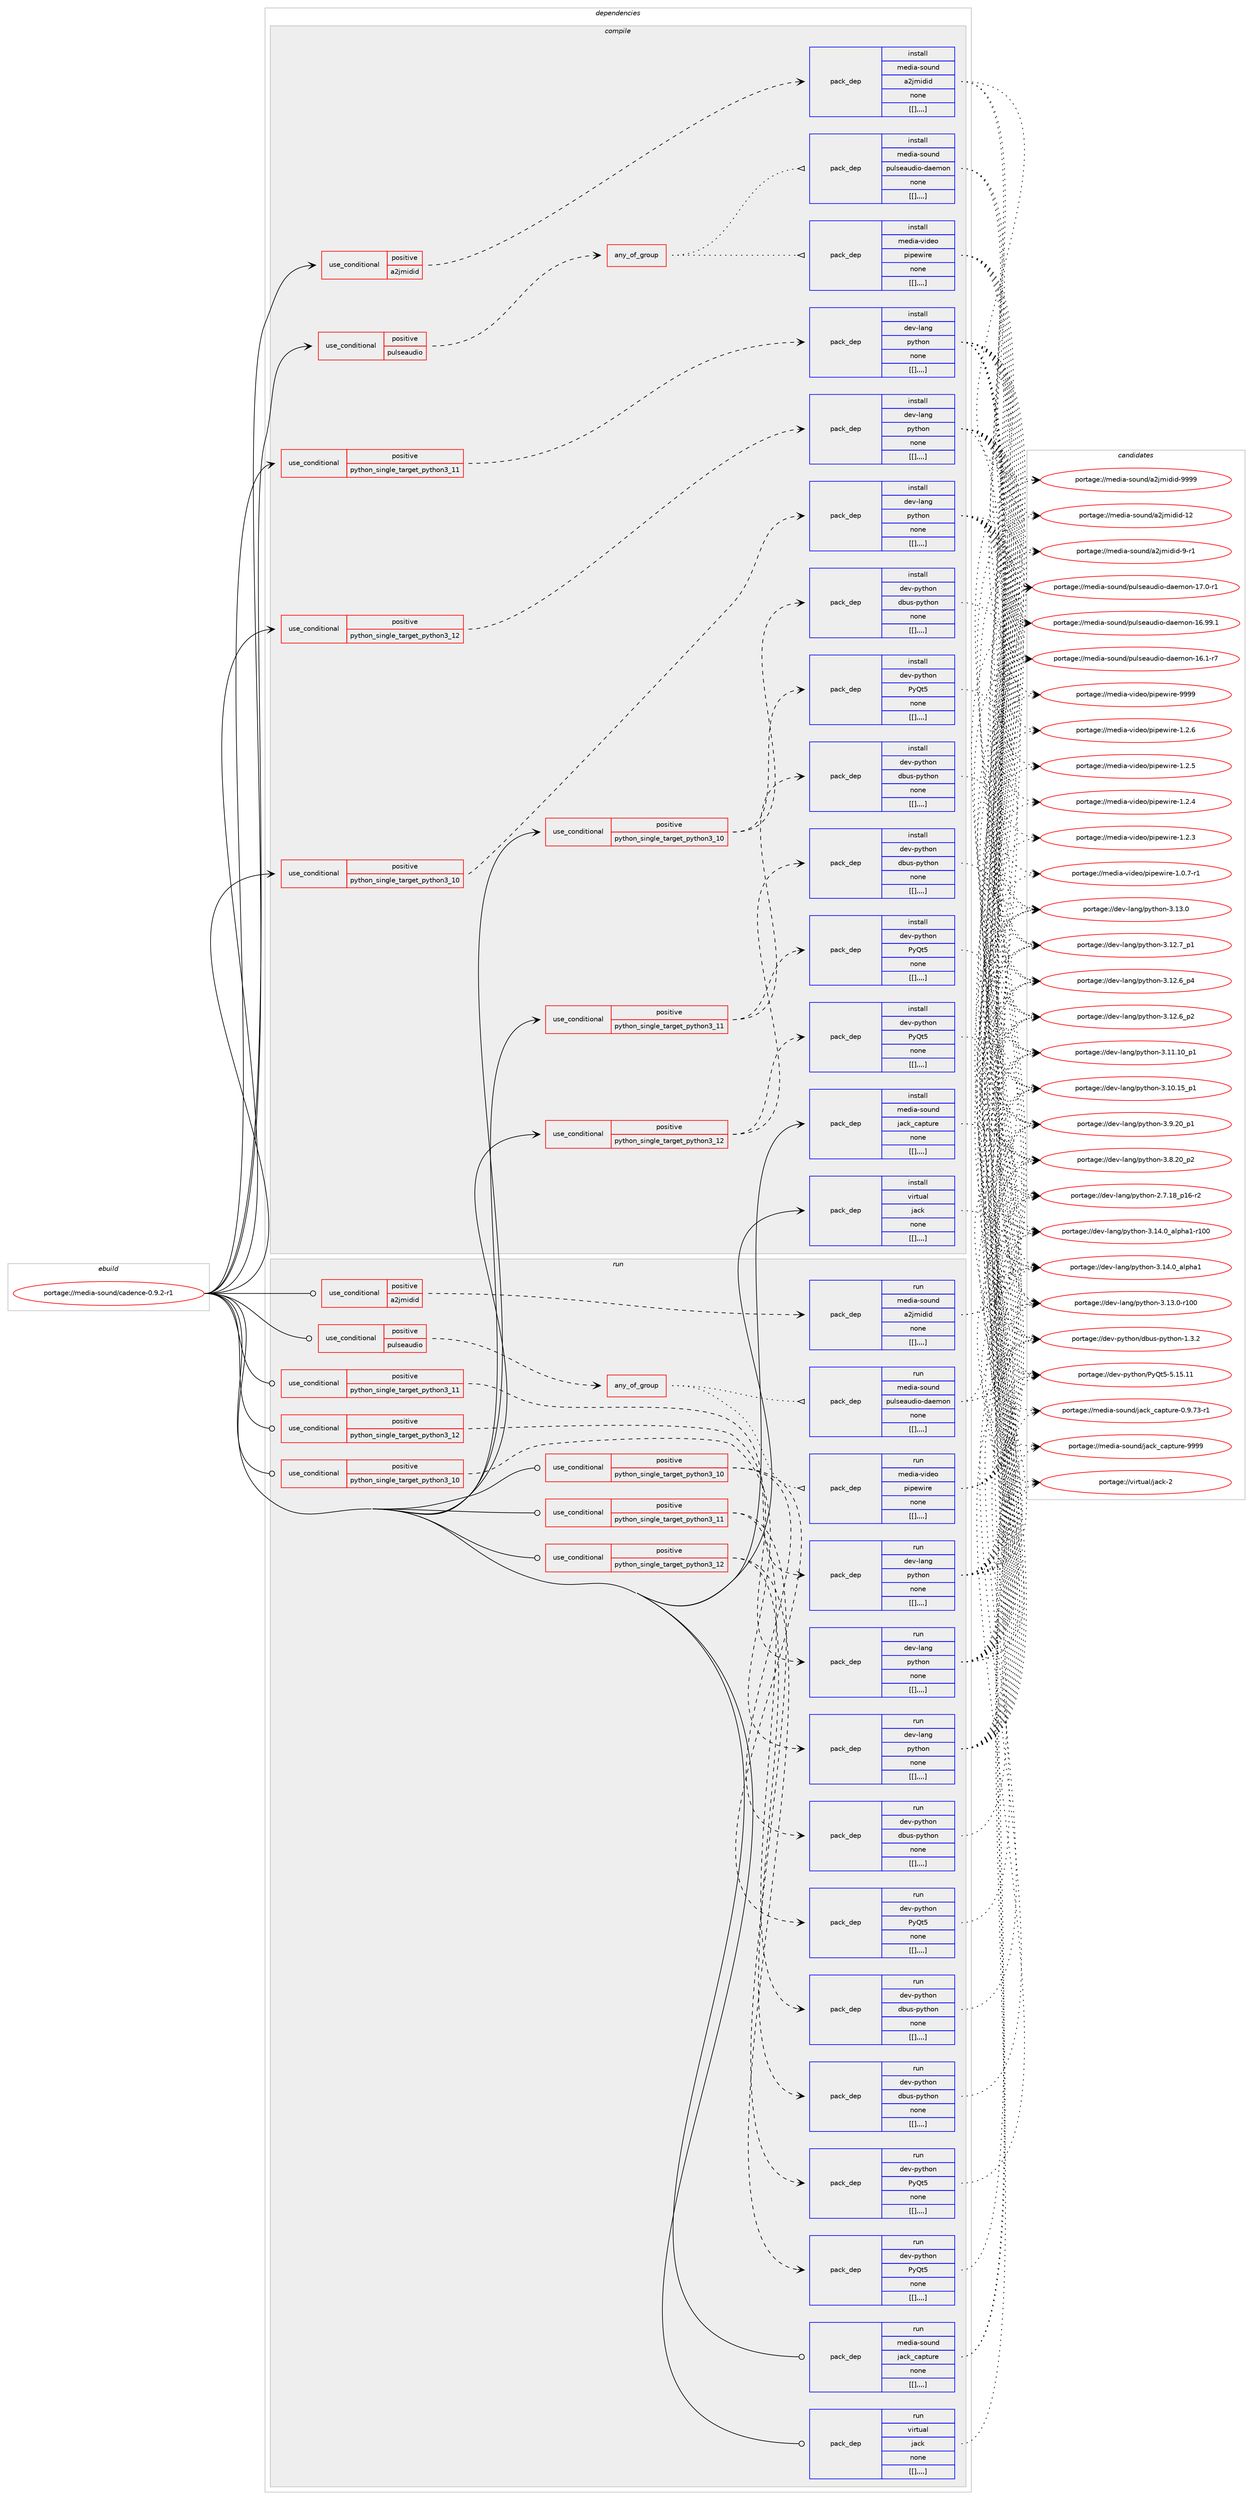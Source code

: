 digraph prolog {

# *************
# Graph options
# *************

newrank=true;
concentrate=true;
compound=true;
graph [rankdir=LR,fontname=Helvetica,fontsize=10,ranksep=1.5];#, ranksep=2.5, nodesep=0.2];
edge  [arrowhead=vee];
node  [fontname=Helvetica,fontsize=10];

# **********
# The ebuild
# **********

subgraph cluster_leftcol {
color=gray;
label=<<i>ebuild</i>>;
id [label="portage://media-sound/cadence-0.9.2-r1", color=red, width=4, href="../media-sound/cadence-0.9.2-r1.svg"];
}

# ****************
# The dependencies
# ****************

subgraph cluster_midcol {
color=gray;
label=<<i>dependencies</i>>;
subgraph cluster_compile {
fillcolor="#eeeeee";
style=filled;
label=<<i>compile</i>>;
subgraph cond85161 {
dependency334810 [label=<<TABLE BORDER="0" CELLBORDER="1" CELLSPACING="0" CELLPADDING="4"><TR><TD ROWSPAN="3" CELLPADDING="10">use_conditional</TD></TR><TR><TD>positive</TD></TR><TR><TD>a2jmidid</TD></TR></TABLE>>, shape=none, color=red];
subgraph pack246974 {
dependency334862 [label=<<TABLE BORDER="0" CELLBORDER="1" CELLSPACING="0" CELLPADDING="4" WIDTH="220"><TR><TD ROWSPAN="6" CELLPADDING="30">pack_dep</TD></TR><TR><TD WIDTH="110">install</TD></TR><TR><TD>media-sound</TD></TR><TR><TD>a2jmidid</TD></TR><TR><TD>none</TD></TR><TR><TD>[[],,,,]</TD></TR></TABLE>>, shape=none, color=blue];
}
dependency334810:e -> dependency334862:w [weight=20,style="dashed",arrowhead="vee"];
}
id:e -> dependency334810:w [weight=20,style="solid",arrowhead="vee"];
subgraph cond85171 {
dependency334868 [label=<<TABLE BORDER="0" CELLBORDER="1" CELLSPACING="0" CELLPADDING="4"><TR><TD ROWSPAN="3" CELLPADDING="10">use_conditional</TD></TR><TR><TD>positive</TD></TR><TR><TD>pulseaudio</TD></TR></TABLE>>, shape=none, color=red];
subgraph any2559 {
dependency334889 [label=<<TABLE BORDER="0" CELLBORDER="1" CELLSPACING="0" CELLPADDING="4"><TR><TD CELLPADDING="10">any_of_group</TD></TR></TABLE>>, shape=none, color=red];subgraph pack247002 {
dependency334944 [label=<<TABLE BORDER="0" CELLBORDER="1" CELLSPACING="0" CELLPADDING="4" WIDTH="220"><TR><TD ROWSPAN="6" CELLPADDING="30">pack_dep</TD></TR><TR><TD WIDTH="110">install</TD></TR><TR><TD>media-video</TD></TR><TR><TD>pipewire</TD></TR><TR><TD>none</TD></TR><TR><TD>[[],,,,]</TD></TR></TABLE>>, shape=none, color=blue];
}
dependency334889:e -> dependency334944:w [weight=20,style="dotted",arrowhead="oinv"];
subgraph pack247047 {
dependency335000 [label=<<TABLE BORDER="0" CELLBORDER="1" CELLSPACING="0" CELLPADDING="4" WIDTH="220"><TR><TD ROWSPAN="6" CELLPADDING="30">pack_dep</TD></TR><TR><TD WIDTH="110">install</TD></TR><TR><TD>media-sound</TD></TR><TR><TD>pulseaudio-daemon</TD></TR><TR><TD>none</TD></TR><TR><TD>[[],,,,]</TD></TR></TABLE>>, shape=none, color=blue];
}
dependency334889:e -> dependency335000:w [weight=20,style="dotted",arrowhead="oinv"];
}
dependency334868:e -> dependency334889:w [weight=20,style="dashed",arrowhead="vee"];
}
id:e -> dependency334868:w [weight=20,style="solid",arrowhead="vee"];
subgraph cond85212 {
dependency335140 [label=<<TABLE BORDER="0" CELLBORDER="1" CELLSPACING="0" CELLPADDING="4"><TR><TD ROWSPAN="3" CELLPADDING="10">use_conditional</TD></TR><TR><TD>positive</TD></TR><TR><TD>python_single_target_python3_10</TD></TR></TABLE>>, shape=none, color=red];
subgraph pack247168 {
dependency335142 [label=<<TABLE BORDER="0" CELLBORDER="1" CELLSPACING="0" CELLPADDING="4" WIDTH="220"><TR><TD ROWSPAN="6" CELLPADDING="30">pack_dep</TD></TR><TR><TD WIDTH="110">install</TD></TR><TR><TD>dev-lang</TD></TR><TR><TD>python</TD></TR><TR><TD>none</TD></TR><TR><TD>[[],,,,]</TD></TR></TABLE>>, shape=none, color=blue];
}
dependency335140:e -> dependency335142:w [weight=20,style="dashed",arrowhead="vee"];
}
id:e -> dependency335140:w [weight=20,style="solid",arrowhead="vee"];
subgraph cond85264 {
dependency335195 [label=<<TABLE BORDER="0" CELLBORDER="1" CELLSPACING="0" CELLPADDING="4"><TR><TD ROWSPAN="3" CELLPADDING="10">use_conditional</TD></TR><TR><TD>positive</TD></TR><TR><TD>python_single_target_python3_10</TD></TR></TABLE>>, shape=none, color=red];
subgraph pack247217 {
dependency335238 [label=<<TABLE BORDER="0" CELLBORDER="1" CELLSPACING="0" CELLPADDING="4" WIDTH="220"><TR><TD ROWSPAN="6" CELLPADDING="30">pack_dep</TD></TR><TR><TD WIDTH="110">install</TD></TR><TR><TD>dev-python</TD></TR><TR><TD>dbus-python</TD></TR><TR><TD>none</TD></TR><TR><TD>[[],,,,]</TD></TR></TABLE>>, shape=none, color=blue];
}
dependency335195:e -> dependency335238:w [weight=20,style="dashed",arrowhead="vee"];
subgraph pack247234 {
dependency335244 [label=<<TABLE BORDER="0" CELLBORDER="1" CELLSPACING="0" CELLPADDING="4" WIDTH="220"><TR><TD ROWSPAN="6" CELLPADDING="30">pack_dep</TD></TR><TR><TD WIDTH="110">install</TD></TR><TR><TD>dev-python</TD></TR><TR><TD>PyQt5</TD></TR><TR><TD>none</TD></TR><TR><TD>[[],,,,]</TD></TR></TABLE>>, shape=none, color=blue];
}
dependency335195:e -> dependency335244:w [weight=20,style="dashed",arrowhead="vee"];
}
id:e -> dependency335195:w [weight=20,style="solid",arrowhead="vee"];
subgraph cond85297 {
dependency335292 [label=<<TABLE BORDER="0" CELLBORDER="1" CELLSPACING="0" CELLPADDING="4"><TR><TD ROWSPAN="3" CELLPADDING="10">use_conditional</TD></TR><TR><TD>positive</TD></TR><TR><TD>python_single_target_python3_11</TD></TR></TABLE>>, shape=none, color=red];
subgraph pack247266 {
dependency335378 [label=<<TABLE BORDER="0" CELLBORDER="1" CELLSPACING="0" CELLPADDING="4" WIDTH="220"><TR><TD ROWSPAN="6" CELLPADDING="30">pack_dep</TD></TR><TR><TD WIDTH="110">install</TD></TR><TR><TD>dev-lang</TD></TR><TR><TD>python</TD></TR><TR><TD>none</TD></TR><TR><TD>[[],,,,]</TD></TR></TABLE>>, shape=none, color=blue];
}
dependency335292:e -> dependency335378:w [weight=20,style="dashed",arrowhead="vee"];
}
id:e -> dependency335292:w [weight=20,style="solid",arrowhead="vee"];
subgraph cond85345 {
dependency335425 [label=<<TABLE BORDER="0" CELLBORDER="1" CELLSPACING="0" CELLPADDING="4"><TR><TD ROWSPAN="3" CELLPADDING="10">use_conditional</TD></TR><TR><TD>positive</TD></TR><TR><TD>python_single_target_python3_11</TD></TR></TABLE>>, shape=none, color=red];
subgraph pack247388 {
dependency335496 [label=<<TABLE BORDER="0" CELLBORDER="1" CELLSPACING="0" CELLPADDING="4" WIDTH="220"><TR><TD ROWSPAN="6" CELLPADDING="30">pack_dep</TD></TR><TR><TD WIDTH="110">install</TD></TR><TR><TD>dev-python</TD></TR><TR><TD>dbus-python</TD></TR><TR><TD>none</TD></TR><TR><TD>[[],,,,]</TD></TR></TABLE>>, shape=none, color=blue];
}
dependency335425:e -> dependency335496:w [weight=20,style="dashed",arrowhead="vee"];
subgraph pack247409 {
dependency335519 [label=<<TABLE BORDER="0" CELLBORDER="1" CELLSPACING="0" CELLPADDING="4" WIDTH="220"><TR><TD ROWSPAN="6" CELLPADDING="30">pack_dep</TD></TR><TR><TD WIDTH="110">install</TD></TR><TR><TD>dev-python</TD></TR><TR><TD>PyQt5</TD></TR><TR><TD>none</TD></TR><TR><TD>[[],,,,]</TD></TR></TABLE>>, shape=none, color=blue];
}
dependency335425:e -> dependency335519:w [weight=20,style="dashed",arrowhead="vee"];
}
id:e -> dependency335425:w [weight=20,style="solid",arrowhead="vee"];
subgraph cond85383 {
dependency335543 [label=<<TABLE BORDER="0" CELLBORDER="1" CELLSPACING="0" CELLPADDING="4"><TR><TD ROWSPAN="3" CELLPADDING="10">use_conditional</TD></TR><TR><TD>positive</TD></TR><TR><TD>python_single_target_python3_12</TD></TR></TABLE>>, shape=none, color=red];
subgraph pack247463 {
dependency335649 [label=<<TABLE BORDER="0" CELLBORDER="1" CELLSPACING="0" CELLPADDING="4" WIDTH="220"><TR><TD ROWSPAN="6" CELLPADDING="30">pack_dep</TD></TR><TR><TD WIDTH="110">install</TD></TR><TR><TD>dev-lang</TD></TR><TR><TD>python</TD></TR><TR><TD>none</TD></TR><TR><TD>[[],,,,]</TD></TR></TABLE>>, shape=none, color=blue];
}
dependency335543:e -> dependency335649:w [weight=20,style="dashed",arrowhead="vee"];
}
id:e -> dependency335543:w [weight=20,style="solid",arrowhead="vee"];
subgraph cond85429 {
dependency335671 [label=<<TABLE BORDER="0" CELLBORDER="1" CELLSPACING="0" CELLPADDING="4"><TR><TD ROWSPAN="3" CELLPADDING="10">use_conditional</TD></TR><TR><TD>positive</TD></TR><TR><TD>python_single_target_python3_12</TD></TR></TABLE>>, shape=none, color=red];
subgraph pack247547 {
dependency335733 [label=<<TABLE BORDER="0" CELLBORDER="1" CELLSPACING="0" CELLPADDING="4" WIDTH="220"><TR><TD ROWSPAN="6" CELLPADDING="30">pack_dep</TD></TR><TR><TD WIDTH="110">install</TD></TR><TR><TD>dev-python</TD></TR><TR><TD>dbus-python</TD></TR><TR><TD>none</TD></TR><TR><TD>[[],,,,]</TD></TR></TABLE>>, shape=none, color=blue];
}
dependency335671:e -> dependency335733:w [weight=20,style="dashed",arrowhead="vee"];
subgraph pack247565 {
dependency335773 [label=<<TABLE BORDER="0" CELLBORDER="1" CELLSPACING="0" CELLPADDING="4" WIDTH="220"><TR><TD ROWSPAN="6" CELLPADDING="30">pack_dep</TD></TR><TR><TD WIDTH="110">install</TD></TR><TR><TD>dev-python</TD></TR><TR><TD>PyQt5</TD></TR><TR><TD>none</TD></TR><TR><TD>[[],,,,]</TD></TR></TABLE>>, shape=none, color=blue];
}
dependency335671:e -> dependency335773:w [weight=20,style="dashed",arrowhead="vee"];
}
id:e -> dependency335671:w [weight=20,style="solid",arrowhead="vee"];
subgraph pack247608 {
dependency335815 [label=<<TABLE BORDER="0" CELLBORDER="1" CELLSPACING="0" CELLPADDING="4" WIDTH="220"><TR><TD ROWSPAN="6" CELLPADDING="30">pack_dep</TD></TR><TR><TD WIDTH="110">install</TD></TR><TR><TD>media-sound</TD></TR><TR><TD>jack_capture</TD></TR><TR><TD>none</TD></TR><TR><TD>[[],,,,]</TD></TR></TABLE>>, shape=none, color=blue];
}
id:e -> dependency335815:w [weight=20,style="solid",arrowhead="vee"];
subgraph pack247625 {
dependency335864 [label=<<TABLE BORDER="0" CELLBORDER="1" CELLSPACING="0" CELLPADDING="4" WIDTH="220"><TR><TD ROWSPAN="6" CELLPADDING="30">pack_dep</TD></TR><TR><TD WIDTH="110">install</TD></TR><TR><TD>virtual</TD></TR><TR><TD>jack</TD></TR><TR><TD>none</TD></TR><TR><TD>[[],,,,]</TD></TR></TABLE>>, shape=none, color=blue];
}
id:e -> dependency335864:w [weight=20,style="solid",arrowhead="vee"];
}
subgraph cluster_compileandrun {
fillcolor="#eeeeee";
style=filled;
label=<<i>compile and run</i>>;
}
subgraph cluster_run {
fillcolor="#eeeeee";
style=filled;
label=<<i>run</i>>;
subgraph cond85508 {
dependency335893 [label=<<TABLE BORDER="0" CELLBORDER="1" CELLSPACING="0" CELLPADDING="4"><TR><TD ROWSPAN="3" CELLPADDING="10">use_conditional</TD></TR><TR><TD>positive</TD></TR><TR><TD>a2jmidid</TD></TR></TABLE>>, shape=none, color=red];
subgraph pack247674 {
dependency335973 [label=<<TABLE BORDER="0" CELLBORDER="1" CELLSPACING="0" CELLPADDING="4" WIDTH="220"><TR><TD ROWSPAN="6" CELLPADDING="30">pack_dep</TD></TR><TR><TD WIDTH="110">run</TD></TR><TR><TD>media-sound</TD></TR><TR><TD>a2jmidid</TD></TR><TR><TD>none</TD></TR><TR><TD>[[],,,,]</TD></TR></TABLE>>, shape=none, color=blue];
}
dependency335893:e -> dependency335973:w [weight=20,style="dashed",arrowhead="vee"];
}
id:e -> dependency335893:w [weight=20,style="solid",arrowhead="odot"];
subgraph cond85541 {
dependency336065 [label=<<TABLE BORDER="0" CELLBORDER="1" CELLSPACING="0" CELLPADDING="4"><TR><TD ROWSPAN="3" CELLPADDING="10">use_conditional</TD></TR><TR><TD>positive</TD></TR><TR><TD>pulseaudio</TD></TR></TABLE>>, shape=none, color=red];
subgraph any2565 {
dependency336068 [label=<<TABLE BORDER="0" CELLBORDER="1" CELLSPACING="0" CELLPADDING="4"><TR><TD CELLPADDING="10">any_of_group</TD></TR></TABLE>>, shape=none, color=red];subgraph pack247801 {
dependency336093 [label=<<TABLE BORDER="0" CELLBORDER="1" CELLSPACING="0" CELLPADDING="4" WIDTH="220"><TR><TD ROWSPAN="6" CELLPADDING="30">pack_dep</TD></TR><TR><TD WIDTH="110">run</TD></TR><TR><TD>media-video</TD></TR><TR><TD>pipewire</TD></TR><TR><TD>none</TD></TR><TR><TD>[[],,,,]</TD></TR></TABLE>>, shape=none, color=blue];
}
dependency336068:e -> dependency336093:w [weight=20,style="dotted",arrowhead="oinv"];
subgraph pack247832 {
dependency336147 [label=<<TABLE BORDER="0" CELLBORDER="1" CELLSPACING="0" CELLPADDING="4" WIDTH="220"><TR><TD ROWSPAN="6" CELLPADDING="30">pack_dep</TD></TR><TR><TD WIDTH="110">run</TD></TR><TR><TD>media-sound</TD></TR><TR><TD>pulseaudio-daemon</TD></TR><TR><TD>none</TD></TR><TR><TD>[[],,,,]</TD></TR></TABLE>>, shape=none, color=blue];
}
dependency336068:e -> dependency336147:w [weight=20,style="dotted",arrowhead="oinv"];
}
dependency336065:e -> dependency336068:w [weight=20,style="dashed",arrowhead="vee"];
}
id:e -> dependency336065:w [weight=20,style="solid",arrowhead="odot"];
subgraph cond85576 {
dependency336189 [label=<<TABLE BORDER="0" CELLBORDER="1" CELLSPACING="0" CELLPADDING="4"><TR><TD ROWSPAN="3" CELLPADDING="10">use_conditional</TD></TR><TR><TD>positive</TD></TR><TR><TD>python_single_target_python3_10</TD></TR></TABLE>>, shape=none, color=red];
subgraph pack247935 {
dependency336279 [label=<<TABLE BORDER="0" CELLBORDER="1" CELLSPACING="0" CELLPADDING="4" WIDTH="220"><TR><TD ROWSPAN="6" CELLPADDING="30">pack_dep</TD></TR><TR><TD WIDTH="110">run</TD></TR><TR><TD>dev-lang</TD></TR><TR><TD>python</TD></TR><TR><TD>none</TD></TR><TR><TD>[[],,,,]</TD></TR></TABLE>>, shape=none, color=blue];
}
dependency336189:e -> dependency336279:w [weight=20,style="dashed",arrowhead="vee"];
}
id:e -> dependency336189:w [weight=20,style="solid",arrowhead="odot"];
subgraph cond85604 {
dependency336305 [label=<<TABLE BORDER="0" CELLBORDER="1" CELLSPACING="0" CELLPADDING="4"><TR><TD ROWSPAN="3" CELLPADDING="10">use_conditional</TD></TR><TR><TD>positive</TD></TR><TR><TD>python_single_target_python3_10</TD></TR></TABLE>>, shape=none, color=red];
subgraph pack247981 {
dependency336340 [label=<<TABLE BORDER="0" CELLBORDER="1" CELLSPACING="0" CELLPADDING="4" WIDTH="220"><TR><TD ROWSPAN="6" CELLPADDING="30">pack_dep</TD></TR><TR><TD WIDTH="110">run</TD></TR><TR><TD>dev-python</TD></TR><TR><TD>dbus-python</TD></TR><TR><TD>none</TD></TR><TR><TD>[[],,,,]</TD></TR></TABLE>>, shape=none, color=blue];
}
dependency336305:e -> dependency336340:w [weight=20,style="dashed",arrowhead="vee"];
subgraph pack247999 {
dependency336363 [label=<<TABLE BORDER="0" CELLBORDER="1" CELLSPACING="0" CELLPADDING="4" WIDTH="220"><TR><TD ROWSPAN="6" CELLPADDING="30">pack_dep</TD></TR><TR><TD WIDTH="110">run</TD></TR><TR><TD>dev-python</TD></TR><TR><TD>PyQt5</TD></TR><TR><TD>none</TD></TR><TR><TD>[[],,,,]</TD></TR></TABLE>>, shape=none, color=blue];
}
dependency336305:e -> dependency336363:w [weight=20,style="dashed",arrowhead="vee"];
}
id:e -> dependency336305:w [weight=20,style="solid",arrowhead="odot"];
subgraph cond85629 {
dependency336387 [label=<<TABLE BORDER="0" CELLBORDER="1" CELLSPACING="0" CELLPADDING="4"><TR><TD ROWSPAN="3" CELLPADDING="10">use_conditional</TD></TR><TR><TD>positive</TD></TR><TR><TD>python_single_target_python3_11</TD></TR></TABLE>>, shape=none, color=red];
subgraph pack248027 {
dependency336408 [label=<<TABLE BORDER="0" CELLBORDER="1" CELLSPACING="0" CELLPADDING="4" WIDTH="220"><TR><TD ROWSPAN="6" CELLPADDING="30">pack_dep</TD></TR><TR><TD WIDTH="110">run</TD></TR><TR><TD>dev-lang</TD></TR><TR><TD>python</TD></TR><TR><TD>none</TD></TR><TR><TD>[[],,,,]</TD></TR></TABLE>>, shape=none, color=blue];
}
dependency336387:e -> dependency336408:w [weight=20,style="dashed",arrowhead="vee"];
}
id:e -> dependency336387:w [weight=20,style="solid",arrowhead="odot"];
subgraph cond85637 {
dependency336490 [label=<<TABLE BORDER="0" CELLBORDER="1" CELLSPACING="0" CELLPADDING="4"><TR><TD ROWSPAN="3" CELLPADDING="10">use_conditional</TD></TR><TR><TD>positive</TD></TR><TR><TD>python_single_target_python3_11</TD></TR></TABLE>>, shape=none, color=red];
subgraph pack248111 {
dependency336493 [label=<<TABLE BORDER="0" CELLBORDER="1" CELLSPACING="0" CELLPADDING="4" WIDTH="220"><TR><TD ROWSPAN="6" CELLPADDING="30">pack_dep</TD></TR><TR><TD WIDTH="110">run</TD></TR><TR><TD>dev-python</TD></TR><TR><TD>dbus-python</TD></TR><TR><TD>none</TD></TR><TR><TD>[[],,,,]</TD></TR></TABLE>>, shape=none, color=blue];
}
dependency336490:e -> dependency336493:w [weight=20,style="dashed",arrowhead="vee"];
subgraph pack248127 {
dependency336567 [label=<<TABLE BORDER="0" CELLBORDER="1" CELLSPACING="0" CELLPADDING="4" WIDTH="220"><TR><TD ROWSPAN="6" CELLPADDING="30">pack_dep</TD></TR><TR><TD WIDTH="110">run</TD></TR><TR><TD>dev-python</TD></TR><TR><TD>PyQt5</TD></TR><TR><TD>none</TD></TR><TR><TD>[[],,,,]</TD></TR></TABLE>>, shape=none, color=blue];
}
dependency336490:e -> dependency336567:w [weight=20,style="dashed",arrowhead="vee"];
}
id:e -> dependency336490:w [weight=20,style="solid",arrowhead="odot"];
subgraph cond85671 {
dependency336591 [label=<<TABLE BORDER="0" CELLBORDER="1" CELLSPACING="0" CELLPADDING="4"><TR><TD ROWSPAN="3" CELLPADDING="10">use_conditional</TD></TR><TR><TD>positive</TD></TR><TR><TD>python_single_target_python3_12</TD></TR></TABLE>>, shape=none, color=red];
subgraph pack248185 {
dependency336594 [label=<<TABLE BORDER="0" CELLBORDER="1" CELLSPACING="0" CELLPADDING="4" WIDTH="220"><TR><TD ROWSPAN="6" CELLPADDING="30">pack_dep</TD></TR><TR><TD WIDTH="110">run</TD></TR><TR><TD>dev-lang</TD></TR><TR><TD>python</TD></TR><TR><TD>none</TD></TR><TR><TD>[[],,,,]</TD></TR></TABLE>>, shape=none, color=blue];
}
dependency336591:e -> dependency336594:w [weight=20,style="dashed",arrowhead="vee"];
}
id:e -> dependency336591:w [weight=20,style="solid",arrowhead="odot"];
subgraph cond85678 {
dependency336598 [label=<<TABLE BORDER="0" CELLBORDER="1" CELLSPACING="0" CELLPADDING="4"><TR><TD ROWSPAN="3" CELLPADDING="10">use_conditional</TD></TR><TR><TD>positive</TD></TR><TR><TD>python_single_target_python3_12</TD></TR></TABLE>>, shape=none, color=red];
subgraph pack248189 {
dependency336601 [label=<<TABLE BORDER="0" CELLBORDER="1" CELLSPACING="0" CELLPADDING="4" WIDTH="220"><TR><TD ROWSPAN="6" CELLPADDING="30">pack_dep</TD></TR><TR><TD WIDTH="110">run</TD></TR><TR><TD>dev-python</TD></TR><TR><TD>dbus-python</TD></TR><TR><TD>none</TD></TR><TR><TD>[[],,,,]</TD></TR></TABLE>>, shape=none, color=blue];
}
dependency336598:e -> dependency336601:w [weight=20,style="dashed",arrowhead="vee"];
subgraph pack248192 {
dependency336604 [label=<<TABLE BORDER="0" CELLBORDER="1" CELLSPACING="0" CELLPADDING="4" WIDTH="220"><TR><TD ROWSPAN="6" CELLPADDING="30">pack_dep</TD></TR><TR><TD WIDTH="110">run</TD></TR><TR><TD>dev-python</TD></TR><TR><TD>PyQt5</TD></TR><TR><TD>none</TD></TR><TR><TD>[[],,,,]</TD></TR></TABLE>>, shape=none, color=blue];
}
dependency336598:e -> dependency336604:w [weight=20,style="dashed",arrowhead="vee"];
}
id:e -> dependency336598:w [weight=20,style="solid",arrowhead="odot"];
subgraph pack248196 {
dependency336648 [label=<<TABLE BORDER="0" CELLBORDER="1" CELLSPACING="0" CELLPADDING="4" WIDTH="220"><TR><TD ROWSPAN="6" CELLPADDING="30">pack_dep</TD></TR><TR><TD WIDTH="110">run</TD></TR><TR><TD>media-sound</TD></TR><TR><TD>jack_capture</TD></TR><TR><TD>none</TD></TR><TR><TD>[[],,,,]</TD></TR></TABLE>>, shape=none, color=blue];
}
id:e -> dependency336648:w [weight=20,style="solid",arrowhead="odot"];
subgraph pack248225 {
dependency336675 [label=<<TABLE BORDER="0" CELLBORDER="1" CELLSPACING="0" CELLPADDING="4" WIDTH="220"><TR><TD ROWSPAN="6" CELLPADDING="30">pack_dep</TD></TR><TR><TD WIDTH="110">run</TD></TR><TR><TD>virtual</TD></TR><TR><TD>jack</TD></TR><TR><TD>none</TD></TR><TR><TD>[[],,,,]</TD></TR></TABLE>>, shape=none, color=blue];
}
id:e -> dependency336675:w [weight=20,style="solid",arrowhead="odot"];
}
}

# **************
# The candidates
# **************

subgraph cluster_choices {
rank=same;
color=gray;
label=<<i>candidates</i>>;

subgraph choice246826 {
color=black;
nodesep=1;
choice10910110010597451151111171101004797501061091051001051004557575757 [label="portage://media-sound/a2jmidid-9999", color=red, width=4,href="../media-sound/a2jmidid-9999.svg"];
choice1091011001059745115111117110100479750106109105100105100454950 [label="portage://media-sound/a2jmidid-12", color=red, width=4,href="../media-sound/a2jmidid-12.svg"];
choice109101100105974511511111711010047975010610910510010510045574511449 [label="portage://media-sound/a2jmidid-9-r1", color=red, width=4,href="../media-sound/a2jmidid-9-r1.svg"];
dependency334862:e -> choice10910110010597451151111171101004797501061091051001051004557575757:w [style=dotted,weight="100"];
dependency334862:e -> choice1091011001059745115111117110100479750106109105100105100454950:w [style=dotted,weight="100"];
dependency334862:e -> choice109101100105974511511111711010047975010610910510010510045574511449:w [style=dotted,weight="100"];
}
subgraph choice246859 {
color=black;
nodesep=1;
choice1091011001059745118105100101111471121051121011191051141014557575757 [label="portage://media-video/pipewire-9999", color=red, width=4,href="../media-video/pipewire-9999.svg"];
choice109101100105974511810510010111147112105112101119105114101454946504654 [label="portage://media-video/pipewire-1.2.6", color=red, width=4,href="../media-video/pipewire-1.2.6.svg"];
choice109101100105974511810510010111147112105112101119105114101454946504653 [label="portage://media-video/pipewire-1.2.5", color=red, width=4,href="../media-video/pipewire-1.2.5.svg"];
choice109101100105974511810510010111147112105112101119105114101454946504652 [label="portage://media-video/pipewire-1.2.4", color=red, width=4,href="../media-video/pipewire-1.2.4.svg"];
choice109101100105974511810510010111147112105112101119105114101454946504651 [label="portage://media-video/pipewire-1.2.3", color=red, width=4,href="../media-video/pipewire-1.2.3.svg"];
choice1091011001059745118105100101111471121051121011191051141014549464846554511449 [label="portage://media-video/pipewire-1.0.7-r1", color=red, width=4,href="../media-video/pipewire-1.0.7-r1.svg"];
dependency334944:e -> choice1091011001059745118105100101111471121051121011191051141014557575757:w [style=dotted,weight="100"];
dependency334944:e -> choice109101100105974511810510010111147112105112101119105114101454946504654:w [style=dotted,weight="100"];
dependency334944:e -> choice109101100105974511810510010111147112105112101119105114101454946504653:w [style=dotted,weight="100"];
dependency334944:e -> choice109101100105974511810510010111147112105112101119105114101454946504652:w [style=dotted,weight="100"];
dependency334944:e -> choice109101100105974511810510010111147112105112101119105114101454946504651:w [style=dotted,weight="100"];
dependency334944:e -> choice1091011001059745118105100101111471121051121011191051141014549464846554511449:w [style=dotted,weight="100"];
}
subgraph choice246876 {
color=black;
nodesep=1;
choice10910110010597451151111171101004711211710811510197117100105111451009710110911111045495546484511449 [label="portage://media-sound/pulseaudio-daemon-17.0-r1", color=red, width=4,href="../media-sound/pulseaudio-daemon-17.0-r1.svg"];
choice1091011001059745115111117110100471121171081151019711710010511145100971011091111104549544657574649 [label="portage://media-sound/pulseaudio-daemon-16.99.1", color=red, width=4,href="../media-sound/pulseaudio-daemon-16.99.1.svg"];
choice10910110010597451151111171101004711211710811510197117100105111451009710110911111045495446494511455 [label="portage://media-sound/pulseaudio-daemon-16.1-r7", color=red, width=4,href="../media-sound/pulseaudio-daemon-16.1-r7.svg"];
dependency335000:e -> choice10910110010597451151111171101004711211710811510197117100105111451009710110911111045495546484511449:w [style=dotted,weight="100"];
dependency335000:e -> choice1091011001059745115111117110100471121171081151019711710010511145100971011091111104549544657574649:w [style=dotted,weight="100"];
dependency335000:e -> choice10910110010597451151111171101004711211710811510197117100105111451009710110911111045495446494511455:w [style=dotted,weight="100"];
}
subgraph choice246896 {
color=black;
nodesep=1;
choice100101118451089711010347112121116104111110455146495246489597108112104974945114494848 [label="portage://dev-lang/python-3.14.0_alpha1-r100", color=red, width=4,href="../dev-lang/python-3.14.0_alpha1-r100.svg"];
choice1001011184510897110103471121211161041111104551464952464895971081121049749 [label="portage://dev-lang/python-3.14.0_alpha1", color=red, width=4,href="../dev-lang/python-3.14.0_alpha1.svg"];
choice1001011184510897110103471121211161041111104551464951464845114494848 [label="portage://dev-lang/python-3.13.0-r100", color=red, width=4,href="../dev-lang/python-3.13.0-r100.svg"];
choice10010111845108971101034711212111610411111045514649514648 [label="portage://dev-lang/python-3.13.0", color=red, width=4,href="../dev-lang/python-3.13.0.svg"];
choice100101118451089711010347112121116104111110455146495046559511249 [label="portage://dev-lang/python-3.12.7_p1", color=red, width=4,href="../dev-lang/python-3.12.7_p1.svg"];
choice100101118451089711010347112121116104111110455146495046549511252 [label="portage://dev-lang/python-3.12.6_p4", color=red, width=4,href="../dev-lang/python-3.12.6_p4.svg"];
choice100101118451089711010347112121116104111110455146495046549511250 [label="portage://dev-lang/python-3.12.6_p2", color=red, width=4,href="../dev-lang/python-3.12.6_p2.svg"];
choice10010111845108971101034711212111610411111045514649494649489511249 [label="portage://dev-lang/python-3.11.10_p1", color=red, width=4,href="../dev-lang/python-3.11.10_p1.svg"];
choice10010111845108971101034711212111610411111045514649484649539511249 [label="portage://dev-lang/python-3.10.15_p1", color=red, width=4,href="../dev-lang/python-3.10.15_p1.svg"];
choice100101118451089711010347112121116104111110455146574650489511249 [label="portage://dev-lang/python-3.9.20_p1", color=red, width=4,href="../dev-lang/python-3.9.20_p1.svg"];
choice100101118451089711010347112121116104111110455146564650489511250 [label="portage://dev-lang/python-3.8.20_p2", color=red, width=4,href="../dev-lang/python-3.8.20_p2.svg"];
choice100101118451089711010347112121116104111110455046554649569511249544511450 [label="portage://dev-lang/python-2.7.18_p16-r2", color=red, width=4,href="../dev-lang/python-2.7.18_p16-r2.svg"];
dependency335142:e -> choice100101118451089711010347112121116104111110455146495246489597108112104974945114494848:w [style=dotted,weight="100"];
dependency335142:e -> choice1001011184510897110103471121211161041111104551464952464895971081121049749:w [style=dotted,weight="100"];
dependency335142:e -> choice1001011184510897110103471121211161041111104551464951464845114494848:w [style=dotted,weight="100"];
dependency335142:e -> choice10010111845108971101034711212111610411111045514649514648:w [style=dotted,weight="100"];
dependency335142:e -> choice100101118451089711010347112121116104111110455146495046559511249:w [style=dotted,weight="100"];
dependency335142:e -> choice100101118451089711010347112121116104111110455146495046549511252:w [style=dotted,weight="100"];
dependency335142:e -> choice100101118451089711010347112121116104111110455146495046549511250:w [style=dotted,weight="100"];
dependency335142:e -> choice10010111845108971101034711212111610411111045514649494649489511249:w [style=dotted,weight="100"];
dependency335142:e -> choice10010111845108971101034711212111610411111045514649484649539511249:w [style=dotted,weight="100"];
dependency335142:e -> choice100101118451089711010347112121116104111110455146574650489511249:w [style=dotted,weight="100"];
dependency335142:e -> choice100101118451089711010347112121116104111110455146564650489511250:w [style=dotted,weight="100"];
dependency335142:e -> choice100101118451089711010347112121116104111110455046554649569511249544511450:w [style=dotted,weight="100"];
}
subgraph choice246913 {
color=black;
nodesep=1;
choice10010111845112121116104111110471009811711545112121116104111110454946514650 [label="portage://dev-python/dbus-python-1.3.2", color=red, width=4,href="../dev-python/dbus-python-1.3.2.svg"];
dependency335238:e -> choice10010111845112121116104111110471009811711545112121116104111110454946514650:w [style=dotted,weight="100"];
}
subgraph choice246920 {
color=black;
nodesep=1;
choice10010111845112121116104111110478012181116534553464953464949 [label="portage://dev-python/PyQt5-5.15.11", color=red, width=4,href="../dev-python/PyQt5-5.15.11.svg"];
dependency335244:e -> choice10010111845112121116104111110478012181116534553464953464949:w [style=dotted,weight="100"];
}
subgraph choice246939 {
color=black;
nodesep=1;
choice100101118451089711010347112121116104111110455146495246489597108112104974945114494848 [label="portage://dev-lang/python-3.14.0_alpha1-r100", color=red, width=4,href="../dev-lang/python-3.14.0_alpha1-r100.svg"];
choice1001011184510897110103471121211161041111104551464952464895971081121049749 [label="portage://dev-lang/python-3.14.0_alpha1", color=red, width=4,href="../dev-lang/python-3.14.0_alpha1.svg"];
choice1001011184510897110103471121211161041111104551464951464845114494848 [label="portage://dev-lang/python-3.13.0-r100", color=red, width=4,href="../dev-lang/python-3.13.0-r100.svg"];
choice10010111845108971101034711212111610411111045514649514648 [label="portage://dev-lang/python-3.13.0", color=red, width=4,href="../dev-lang/python-3.13.0.svg"];
choice100101118451089711010347112121116104111110455146495046559511249 [label="portage://dev-lang/python-3.12.7_p1", color=red, width=4,href="../dev-lang/python-3.12.7_p1.svg"];
choice100101118451089711010347112121116104111110455146495046549511252 [label="portage://dev-lang/python-3.12.6_p4", color=red, width=4,href="../dev-lang/python-3.12.6_p4.svg"];
choice100101118451089711010347112121116104111110455146495046549511250 [label="portage://dev-lang/python-3.12.6_p2", color=red, width=4,href="../dev-lang/python-3.12.6_p2.svg"];
choice10010111845108971101034711212111610411111045514649494649489511249 [label="portage://dev-lang/python-3.11.10_p1", color=red, width=4,href="../dev-lang/python-3.11.10_p1.svg"];
choice10010111845108971101034711212111610411111045514649484649539511249 [label="portage://dev-lang/python-3.10.15_p1", color=red, width=4,href="../dev-lang/python-3.10.15_p1.svg"];
choice100101118451089711010347112121116104111110455146574650489511249 [label="portage://dev-lang/python-3.9.20_p1", color=red, width=4,href="../dev-lang/python-3.9.20_p1.svg"];
choice100101118451089711010347112121116104111110455146564650489511250 [label="portage://dev-lang/python-3.8.20_p2", color=red, width=4,href="../dev-lang/python-3.8.20_p2.svg"];
choice100101118451089711010347112121116104111110455046554649569511249544511450 [label="portage://dev-lang/python-2.7.18_p16-r2", color=red, width=4,href="../dev-lang/python-2.7.18_p16-r2.svg"];
dependency335378:e -> choice100101118451089711010347112121116104111110455146495246489597108112104974945114494848:w [style=dotted,weight="100"];
dependency335378:e -> choice1001011184510897110103471121211161041111104551464952464895971081121049749:w [style=dotted,weight="100"];
dependency335378:e -> choice1001011184510897110103471121211161041111104551464951464845114494848:w [style=dotted,weight="100"];
dependency335378:e -> choice10010111845108971101034711212111610411111045514649514648:w [style=dotted,weight="100"];
dependency335378:e -> choice100101118451089711010347112121116104111110455146495046559511249:w [style=dotted,weight="100"];
dependency335378:e -> choice100101118451089711010347112121116104111110455146495046549511252:w [style=dotted,weight="100"];
dependency335378:e -> choice100101118451089711010347112121116104111110455146495046549511250:w [style=dotted,weight="100"];
dependency335378:e -> choice10010111845108971101034711212111610411111045514649494649489511249:w [style=dotted,weight="100"];
dependency335378:e -> choice10010111845108971101034711212111610411111045514649484649539511249:w [style=dotted,weight="100"];
dependency335378:e -> choice100101118451089711010347112121116104111110455146574650489511249:w [style=dotted,weight="100"];
dependency335378:e -> choice100101118451089711010347112121116104111110455146564650489511250:w [style=dotted,weight="100"];
dependency335378:e -> choice100101118451089711010347112121116104111110455046554649569511249544511450:w [style=dotted,weight="100"];
}
subgraph choice246953 {
color=black;
nodesep=1;
choice10010111845112121116104111110471009811711545112121116104111110454946514650 [label="portage://dev-python/dbus-python-1.3.2", color=red, width=4,href="../dev-python/dbus-python-1.3.2.svg"];
dependency335496:e -> choice10010111845112121116104111110471009811711545112121116104111110454946514650:w [style=dotted,weight="100"];
}
subgraph choice246988 {
color=black;
nodesep=1;
choice10010111845112121116104111110478012181116534553464953464949 [label="portage://dev-python/PyQt5-5.15.11", color=red, width=4,href="../dev-python/PyQt5-5.15.11.svg"];
dependency335519:e -> choice10010111845112121116104111110478012181116534553464953464949:w [style=dotted,weight="100"];
}
subgraph choice247018 {
color=black;
nodesep=1;
choice100101118451089711010347112121116104111110455146495246489597108112104974945114494848 [label="portage://dev-lang/python-3.14.0_alpha1-r100", color=red, width=4,href="../dev-lang/python-3.14.0_alpha1-r100.svg"];
choice1001011184510897110103471121211161041111104551464952464895971081121049749 [label="portage://dev-lang/python-3.14.0_alpha1", color=red, width=4,href="../dev-lang/python-3.14.0_alpha1.svg"];
choice1001011184510897110103471121211161041111104551464951464845114494848 [label="portage://dev-lang/python-3.13.0-r100", color=red, width=4,href="../dev-lang/python-3.13.0-r100.svg"];
choice10010111845108971101034711212111610411111045514649514648 [label="portage://dev-lang/python-3.13.0", color=red, width=4,href="../dev-lang/python-3.13.0.svg"];
choice100101118451089711010347112121116104111110455146495046559511249 [label="portage://dev-lang/python-3.12.7_p1", color=red, width=4,href="../dev-lang/python-3.12.7_p1.svg"];
choice100101118451089711010347112121116104111110455146495046549511252 [label="portage://dev-lang/python-3.12.6_p4", color=red, width=4,href="../dev-lang/python-3.12.6_p4.svg"];
choice100101118451089711010347112121116104111110455146495046549511250 [label="portage://dev-lang/python-3.12.6_p2", color=red, width=4,href="../dev-lang/python-3.12.6_p2.svg"];
choice10010111845108971101034711212111610411111045514649494649489511249 [label="portage://dev-lang/python-3.11.10_p1", color=red, width=4,href="../dev-lang/python-3.11.10_p1.svg"];
choice10010111845108971101034711212111610411111045514649484649539511249 [label="portage://dev-lang/python-3.10.15_p1", color=red, width=4,href="../dev-lang/python-3.10.15_p1.svg"];
choice100101118451089711010347112121116104111110455146574650489511249 [label="portage://dev-lang/python-3.9.20_p1", color=red, width=4,href="../dev-lang/python-3.9.20_p1.svg"];
choice100101118451089711010347112121116104111110455146564650489511250 [label="portage://dev-lang/python-3.8.20_p2", color=red, width=4,href="../dev-lang/python-3.8.20_p2.svg"];
choice100101118451089711010347112121116104111110455046554649569511249544511450 [label="portage://dev-lang/python-2.7.18_p16-r2", color=red, width=4,href="../dev-lang/python-2.7.18_p16-r2.svg"];
dependency335649:e -> choice100101118451089711010347112121116104111110455146495246489597108112104974945114494848:w [style=dotted,weight="100"];
dependency335649:e -> choice1001011184510897110103471121211161041111104551464952464895971081121049749:w [style=dotted,weight="100"];
dependency335649:e -> choice1001011184510897110103471121211161041111104551464951464845114494848:w [style=dotted,weight="100"];
dependency335649:e -> choice10010111845108971101034711212111610411111045514649514648:w [style=dotted,weight="100"];
dependency335649:e -> choice100101118451089711010347112121116104111110455146495046559511249:w [style=dotted,weight="100"];
dependency335649:e -> choice100101118451089711010347112121116104111110455146495046549511252:w [style=dotted,weight="100"];
dependency335649:e -> choice100101118451089711010347112121116104111110455146495046549511250:w [style=dotted,weight="100"];
dependency335649:e -> choice10010111845108971101034711212111610411111045514649494649489511249:w [style=dotted,weight="100"];
dependency335649:e -> choice10010111845108971101034711212111610411111045514649484649539511249:w [style=dotted,weight="100"];
dependency335649:e -> choice100101118451089711010347112121116104111110455146574650489511249:w [style=dotted,weight="100"];
dependency335649:e -> choice100101118451089711010347112121116104111110455146564650489511250:w [style=dotted,weight="100"];
dependency335649:e -> choice100101118451089711010347112121116104111110455046554649569511249544511450:w [style=dotted,weight="100"];
}
subgraph choice247027 {
color=black;
nodesep=1;
choice10010111845112121116104111110471009811711545112121116104111110454946514650 [label="portage://dev-python/dbus-python-1.3.2", color=red, width=4,href="../dev-python/dbus-python-1.3.2.svg"];
dependency335733:e -> choice10010111845112121116104111110471009811711545112121116104111110454946514650:w [style=dotted,weight="100"];
}
subgraph choice247040 {
color=black;
nodesep=1;
choice10010111845112121116104111110478012181116534553464953464949 [label="portage://dev-python/PyQt5-5.15.11", color=red, width=4,href="../dev-python/PyQt5-5.15.11.svg"];
dependency335773:e -> choice10010111845112121116104111110478012181116534553464953464949:w [style=dotted,weight="100"];
}
subgraph choice247068 {
color=black;
nodesep=1;
choice10910110010597451151111171101004710697991079599971121161171141014557575757 [label="portage://media-sound/jack_capture-9999", color=red, width=4,href="../media-sound/jack_capture-9999.svg"];
choice1091011001059745115111117110100471069799107959997112116117114101454846574655514511449 [label="portage://media-sound/jack_capture-0.9.73-r1", color=red, width=4,href="../media-sound/jack_capture-0.9.73-r1.svg"];
dependency335815:e -> choice10910110010597451151111171101004710697991079599971121161171141014557575757:w [style=dotted,weight="100"];
dependency335815:e -> choice1091011001059745115111117110100471069799107959997112116117114101454846574655514511449:w [style=dotted,weight="100"];
}
subgraph choice247071 {
color=black;
nodesep=1;
choice118105114116117971084710697991074550 [label="portage://virtual/jack-2", color=red, width=4,href="../virtual/jack-2.svg"];
dependency335864:e -> choice118105114116117971084710697991074550:w [style=dotted,weight="100"];
}
subgraph choice247073 {
color=black;
nodesep=1;
choice10910110010597451151111171101004797501061091051001051004557575757 [label="portage://media-sound/a2jmidid-9999", color=red, width=4,href="../media-sound/a2jmidid-9999.svg"];
choice1091011001059745115111117110100479750106109105100105100454950 [label="portage://media-sound/a2jmidid-12", color=red, width=4,href="../media-sound/a2jmidid-12.svg"];
choice109101100105974511511111711010047975010610910510010510045574511449 [label="portage://media-sound/a2jmidid-9-r1", color=red, width=4,href="../media-sound/a2jmidid-9-r1.svg"];
dependency335973:e -> choice10910110010597451151111171101004797501061091051001051004557575757:w [style=dotted,weight="100"];
dependency335973:e -> choice1091011001059745115111117110100479750106109105100105100454950:w [style=dotted,weight="100"];
dependency335973:e -> choice109101100105974511511111711010047975010610910510010510045574511449:w [style=dotted,weight="100"];
}
subgraph choice247094 {
color=black;
nodesep=1;
choice1091011001059745118105100101111471121051121011191051141014557575757 [label="portage://media-video/pipewire-9999", color=red, width=4,href="../media-video/pipewire-9999.svg"];
choice109101100105974511810510010111147112105112101119105114101454946504654 [label="portage://media-video/pipewire-1.2.6", color=red, width=4,href="../media-video/pipewire-1.2.6.svg"];
choice109101100105974511810510010111147112105112101119105114101454946504653 [label="portage://media-video/pipewire-1.2.5", color=red, width=4,href="../media-video/pipewire-1.2.5.svg"];
choice109101100105974511810510010111147112105112101119105114101454946504652 [label="portage://media-video/pipewire-1.2.4", color=red, width=4,href="../media-video/pipewire-1.2.4.svg"];
choice109101100105974511810510010111147112105112101119105114101454946504651 [label="portage://media-video/pipewire-1.2.3", color=red, width=4,href="../media-video/pipewire-1.2.3.svg"];
choice1091011001059745118105100101111471121051121011191051141014549464846554511449 [label="portage://media-video/pipewire-1.0.7-r1", color=red, width=4,href="../media-video/pipewire-1.0.7-r1.svg"];
dependency336093:e -> choice1091011001059745118105100101111471121051121011191051141014557575757:w [style=dotted,weight="100"];
dependency336093:e -> choice109101100105974511810510010111147112105112101119105114101454946504654:w [style=dotted,weight="100"];
dependency336093:e -> choice109101100105974511810510010111147112105112101119105114101454946504653:w [style=dotted,weight="100"];
dependency336093:e -> choice109101100105974511810510010111147112105112101119105114101454946504652:w [style=dotted,weight="100"];
dependency336093:e -> choice109101100105974511810510010111147112105112101119105114101454946504651:w [style=dotted,weight="100"];
dependency336093:e -> choice1091011001059745118105100101111471121051121011191051141014549464846554511449:w [style=dotted,weight="100"];
}
subgraph choice247098 {
color=black;
nodesep=1;
choice10910110010597451151111171101004711211710811510197117100105111451009710110911111045495546484511449 [label="portage://media-sound/pulseaudio-daemon-17.0-r1", color=red, width=4,href="../media-sound/pulseaudio-daemon-17.0-r1.svg"];
choice1091011001059745115111117110100471121171081151019711710010511145100971011091111104549544657574649 [label="portage://media-sound/pulseaudio-daemon-16.99.1", color=red, width=4,href="../media-sound/pulseaudio-daemon-16.99.1.svg"];
choice10910110010597451151111171101004711211710811510197117100105111451009710110911111045495446494511455 [label="portage://media-sound/pulseaudio-daemon-16.1-r7", color=red, width=4,href="../media-sound/pulseaudio-daemon-16.1-r7.svg"];
dependency336147:e -> choice10910110010597451151111171101004711211710811510197117100105111451009710110911111045495546484511449:w [style=dotted,weight="100"];
dependency336147:e -> choice1091011001059745115111117110100471121171081151019711710010511145100971011091111104549544657574649:w [style=dotted,weight="100"];
dependency336147:e -> choice10910110010597451151111171101004711211710811510197117100105111451009710110911111045495446494511455:w [style=dotted,weight="100"];
}
subgraph choice247119 {
color=black;
nodesep=1;
choice100101118451089711010347112121116104111110455146495246489597108112104974945114494848 [label="portage://dev-lang/python-3.14.0_alpha1-r100", color=red, width=4,href="../dev-lang/python-3.14.0_alpha1-r100.svg"];
choice1001011184510897110103471121211161041111104551464952464895971081121049749 [label="portage://dev-lang/python-3.14.0_alpha1", color=red, width=4,href="../dev-lang/python-3.14.0_alpha1.svg"];
choice1001011184510897110103471121211161041111104551464951464845114494848 [label="portage://dev-lang/python-3.13.0-r100", color=red, width=4,href="../dev-lang/python-3.13.0-r100.svg"];
choice10010111845108971101034711212111610411111045514649514648 [label="portage://dev-lang/python-3.13.0", color=red, width=4,href="../dev-lang/python-3.13.0.svg"];
choice100101118451089711010347112121116104111110455146495046559511249 [label="portage://dev-lang/python-3.12.7_p1", color=red, width=4,href="../dev-lang/python-3.12.7_p1.svg"];
choice100101118451089711010347112121116104111110455146495046549511252 [label="portage://dev-lang/python-3.12.6_p4", color=red, width=4,href="../dev-lang/python-3.12.6_p4.svg"];
choice100101118451089711010347112121116104111110455146495046549511250 [label="portage://dev-lang/python-3.12.6_p2", color=red, width=4,href="../dev-lang/python-3.12.6_p2.svg"];
choice10010111845108971101034711212111610411111045514649494649489511249 [label="portage://dev-lang/python-3.11.10_p1", color=red, width=4,href="../dev-lang/python-3.11.10_p1.svg"];
choice10010111845108971101034711212111610411111045514649484649539511249 [label="portage://dev-lang/python-3.10.15_p1", color=red, width=4,href="../dev-lang/python-3.10.15_p1.svg"];
choice100101118451089711010347112121116104111110455146574650489511249 [label="portage://dev-lang/python-3.9.20_p1", color=red, width=4,href="../dev-lang/python-3.9.20_p1.svg"];
choice100101118451089711010347112121116104111110455146564650489511250 [label="portage://dev-lang/python-3.8.20_p2", color=red, width=4,href="../dev-lang/python-3.8.20_p2.svg"];
choice100101118451089711010347112121116104111110455046554649569511249544511450 [label="portage://dev-lang/python-2.7.18_p16-r2", color=red, width=4,href="../dev-lang/python-2.7.18_p16-r2.svg"];
dependency336279:e -> choice100101118451089711010347112121116104111110455146495246489597108112104974945114494848:w [style=dotted,weight="100"];
dependency336279:e -> choice1001011184510897110103471121211161041111104551464952464895971081121049749:w [style=dotted,weight="100"];
dependency336279:e -> choice1001011184510897110103471121211161041111104551464951464845114494848:w [style=dotted,weight="100"];
dependency336279:e -> choice10010111845108971101034711212111610411111045514649514648:w [style=dotted,weight="100"];
dependency336279:e -> choice100101118451089711010347112121116104111110455146495046559511249:w [style=dotted,weight="100"];
dependency336279:e -> choice100101118451089711010347112121116104111110455146495046549511252:w [style=dotted,weight="100"];
dependency336279:e -> choice100101118451089711010347112121116104111110455146495046549511250:w [style=dotted,weight="100"];
dependency336279:e -> choice10010111845108971101034711212111610411111045514649494649489511249:w [style=dotted,weight="100"];
dependency336279:e -> choice10010111845108971101034711212111610411111045514649484649539511249:w [style=dotted,weight="100"];
dependency336279:e -> choice100101118451089711010347112121116104111110455146574650489511249:w [style=dotted,weight="100"];
dependency336279:e -> choice100101118451089711010347112121116104111110455146564650489511250:w [style=dotted,weight="100"];
dependency336279:e -> choice100101118451089711010347112121116104111110455046554649569511249544511450:w [style=dotted,weight="100"];
}
subgraph choice247126 {
color=black;
nodesep=1;
choice10010111845112121116104111110471009811711545112121116104111110454946514650 [label="portage://dev-python/dbus-python-1.3.2", color=red, width=4,href="../dev-python/dbus-python-1.3.2.svg"];
dependency336340:e -> choice10010111845112121116104111110471009811711545112121116104111110454946514650:w [style=dotted,weight="100"];
}
subgraph choice247130 {
color=black;
nodesep=1;
choice10010111845112121116104111110478012181116534553464953464949 [label="portage://dev-python/PyQt5-5.15.11", color=red, width=4,href="../dev-python/PyQt5-5.15.11.svg"];
dependency336363:e -> choice10010111845112121116104111110478012181116534553464953464949:w [style=dotted,weight="100"];
}
subgraph choice247132 {
color=black;
nodesep=1;
choice100101118451089711010347112121116104111110455146495246489597108112104974945114494848 [label="portage://dev-lang/python-3.14.0_alpha1-r100", color=red, width=4,href="../dev-lang/python-3.14.0_alpha1-r100.svg"];
choice1001011184510897110103471121211161041111104551464952464895971081121049749 [label="portage://dev-lang/python-3.14.0_alpha1", color=red, width=4,href="../dev-lang/python-3.14.0_alpha1.svg"];
choice1001011184510897110103471121211161041111104551464951464845114494848 [label="portage://dev-lang/python-3.13.0-r100", color=red, width=4,href="../dev-lang/python-3.13.0-r100.svg"];
choice10010111845108971101034711212111610411111045514649514648 [label="portage://dev-lang/python-3.13.0", color=red, width=4,href="../dev-lang/python-3.13.0.svg"];
choice100101118451089711010347112121116104111110455146495046559511249 [label="portage://dev-lang/python-3.12.7_p1", color=red, width=4,href="../dev-lang/python-3.12.7_p1.svg"];
choice100101118451089711010347112121116104111110455146495046549511252 [label="portage://dev-lang/python-3.12.6_p4", color=red, width=4,href="../dev-lang/python-3.12.6_p4.svg"];
choice100101118451089711010347112121116104111110455146495046549511250 [label="portage://dev-lang/python-3.12.6_p2", color=red, width=4,href="../dev-lang/python-3.12.6_p2.svg"];
choice10010111845108971101034711212111610411111045514649494649489511249 [label="portage://dev-lang/python-3.11.10_p1", color=red, width=4,href="../dev-lang/python-3.11.10_p1.svg"];
choice10010111845108971101034711212111610411111045514649484649539511249 [label="portage://dev-lang/python-3.10.15_p1", color=red, width=4,href="../dev-lang/python-3.10.15_p1.svg"];
choice100101118451089711010347112121116104111110455146574650489511249 [label="portage://dev-lang/python-3.9.20_p1", color=red, width=4,href="../dev-lang/python-3.9.20_p1.svg"];
choice100101118451089711010347112121116104111110455146564650489511250 [label="portage://dev-lang/python-3.8.20_p2", color=red, width=4,href="../dev-lang/python-3.8.20_p2.svg"];
choice100101118451089711010347112121116104111110455046554649569511249544511450 [label="portage://dev-lang/python-2.7.18_p16-r2", color=red, width=4,href="../dev-lang/python-2.7.18_p16-r2.svg"];
dependency336408:e -> choice100101118451089711010347112121116104111110455146495246489597108112104974945114494848:w [style=dotted,weight="100"];
dependency336408:e -> choice1001011184510897110103471121211161041111104551464952464895971081121049749:w [style=dotted,weight="100"];
dependency336408:e -> choice1001011184510897110103471121211161041111104551464951464845114494848:w [style=dotted,weight="100"];
dependency336408:e -> choice10010111845108971101034711212111610411111045514649514648:w [style=dotted,weight="100"];
dependency336408:e -> choice100101118451089711010347112121116104111110455146495046559511249:w [style=dotted,weight="100"];
dependency336408:e -> choice100101118451089711010347112121116104111110455146495046549511252:w [style=dotted,weight="100"];
dependency336408:e -> choice100101118451089711010347112121116104111110455146495046549511250:w [style=dotted,weight="100"];
dependency336408:e -> choice10010111845108971101034711212111610411111045514649494649489511249:w [style=dotted,weight="100"];
dependency336408:e -> choice10010111845108971101034711212111610411111045514649484649539511249:w [style=dotted,weight="100"];
dependency336408:e -> choice100101118451089711010347112121116104111110455146574650489511249:w [style=dotted,weight="100"];
dependency336408:e -> choice100101118451089711010347112121116104111110455146564650489511250:w [style=dotted,weight="100"];
dependency336408:e -> choice100101118451089711010347112121116104111110455046554649569511249544511450:w [style=dotted,weight="100"];
}
subgraph choice247161 {
color=black;
nodesep=1;
choice10010111845112121116104111110471009811711545112121116104111110454946514650 [label="portage://dev-python/dbus-python-1.3.2", color=red, width=4,href="../dev-python/dbus-python-1.3.2.svg"];
dependency336493:e -> choice10010111845112121116104111110471009811711545112121116104111110454946514650:w [style=dotted,weight="100"];
}
subgraph choice247163 {
color=black;
nodesep=1;
choice10010111845112121116104111110478012181116534553464953464949 [label="portage://dev-python/PyQt5-5.15.11", color=red, width=4,href="../dev-python/PyQt5-5.15.11.svg"];
dependency336567:e -> choice10010111845112121116104111110478012181116534553464953464949:w [style=dotted,weight="100"];
}
subgraph choice247168 {
color=black;
nodesep=1;
choice100101118451089711010347112121116104111110455146495246489597108112104974945114494848 [label="portage://dev-lang/python-3.14.0_alpha1-r100", color=red, width=4,href="../dev-lang/python-3.14.0_alpha1-r100.svg"];
choice1001011184510897110103471121211161041111104551464952464895971081121049749 [label="portage://dev-lang/python-3.14.0_alpha1", color=red, width=4,href="../dev-lang/python-3.14.0_alpha1.svg"];
choice1001011184510897110103471121211161041111104551464951464845114494848 [label="portage://dev-lang/python-3.13.0-r100", color=red, width=4,href="../dev-lang/python-3.13.0-r100.svg"];
choice10010111845108971101034711212111610411111045514649514648 [label="portage://dev-lang/python-3.13.0", color=red, width=4,href="../dev-lang/python-3.13.0.svg"];
choice100101118451089711010347112121116104111110455146495046559511249 [label="portage://dev-lang/python-3.12.7_p1", color=red, width=4,href="../dev-lang/python-3.12.7_p1.svg"];
choice100101118451089711010347112121116104111110455146495046549511252 [label="portage://dev-lang/python-3.12.6_p4", color=red, width=4,href="../dev-lang/python-3.12.6_p4.svg"];
choice100101118451089711010347112121116104111110455146495046549511250 [label="portage://dev-lang/python-3.12.6_p2", color=red, width=4,href="../dev-lang/python-3.12.6_p2.svg"];
choice10010111845108971101034711212111610411111045514649494649489511249 [label="portage://dev-lang/python-3.11.10_p1", color=red, width=4,href="../dev-lang/python-3.11.10_p1.svg"];
choice10010111845108971101034711212111610411111045514649484649539511249 [label="portage://dev-lang/python-3.10.15_p1", color=red, width=4,href="../dev-lang/python-3.10.15_p1.svg"];
choice100101118451089711010347112121116104111110455146574650489511249 [label="portage://dev-lang/python-3.9.20_p1", color=red, width=4,href="../dev-lang/python-3.9.20_p1.svg"];
choice100101118451089711010347112121116104111110455146564650489511250 [label="portage://dev-lang/python-3.8.20_p2", color=red, width=4,href="../dev-lang/python-3.8.20_p2.svg"];
choice100101118451089711010347112121116104111110455046554649569511249544511450 [label="portage://dev-lang/python-2.7.18_p16-r2", color=red, width=4,href="../dev-lang/python-2.7.18_p16-r2.svg"];
dependency336594:e -> choice100101118451089711010347112121116104111110455146495246489597108112104974945114494848:w [style=dotted,weight="100"];
dependency336594:e -> choice1001011184510897110103471121211161041111104551464952464895971081121049749:w [style=dotted,weight="100"];
dependency336594:e -> choice1001011184510897110103471121211161041111104551464951464845114494848:w [style=dotted,weight="100"];
dependency336594:e -> choice10010111845108971101034711212111610411111045514649514648:w [style=dotted,weight="100"];
dependency336594:e -> choice100101118451089711010347112121116104111110455146495046559511249:w [style=dotted,weight="100"];
dependency336594:e -> choice100101118451089711010347112121116104111110455146495046549511252:w [style=dotted,weight="100"];
dependency336594:e -> choice100101118451089711010347112121116104111110455146495046549511250:w [style=dotted,weight="100"];
dependency336594:e -> choice10010111845108971101034711212111610411111045514649494649489511249:w [style=dotted,weight="100"];
dependency336594:e -> choice10010111845108971101034711212111610411111045514649484649539511249:w [style=dotted,weight="100"];
dependency336594:e -> choice100101118451089711010347112121116104111110455146574650489511249:w [style=dotted,weight="100"];
dependency336594:e -> choice100101118451089711010347112121116104111110455146564650489511250:w [style=dotted,weight="100"];
dependency336594:e -> choice100101118451089711010347112121116104111110455046554649569511249544511450:w [style=dotted,weight="100"];
}
subgraph choice247181 {
color=black;
nodesep=1;
choice10010111845112121116104111110471009811711545112121116104111110454946514650 [label="portage://dev-python/dbus-python-1.3.2", color=red, width=4,href="../dev-python/dbus-python-1.3.2.svg"];
dependency336601:e -> choice10010111845112121116104111110471009811711545112121116104111110454946514650:w [style=dotted,weight="100"];
}
subgraph choice247183 {
color=black;
nodesep=1;
choice10010111845112121116104111110478012181116534553464953464949 [label="portage://dev-python/PyQt5-5.15.11", color=red, width=4,href="../dev-python/PyQt5-5.15.11.svg"];
dependency336604:e -> choice10010111845112121116104111110478012181116534553464953464949:w [style=dotted,weight="100"];
}
subgraph choice247196 {
color=black;
nodesep=1;
choice10910110010597451151111171101004710697991079599971121161171141014557575757 [label="portage://media-sound/jack_capture-9999", color=red, width=4,href="../media-sound/jack_capture-9999.svg"];
choice1091011001059745115111117110100471069799107959997112116117114101454846574655514511449 [label="portage://media-sound/jack_capture-0.9.73-r1", color=red, width=4,href="../media-sound/jack_capture-0.9.73-r1.svg"];
dependency336648:e -> choice10910110010597451151111171101004710697991079599971121161171141014557575757:w [style=dotted,weight="100"];
dependency336648:e -> choice1091011001059745115111117110100471069799107959997112116117114101454846574655514511449:w [style=dotted,weight="100"];
}
subgraph choice247205 {
color=black;
nodesep=1;
choice118105114116117971084710697991074550 [label="portage://virtual/jack-2", color=red, width=4,href="../virtual/jack-2.svg"];
dependency336675:e -> choice118105114116117971084710697991074550:w [style=dotted,weight="100"];
}
}

}
